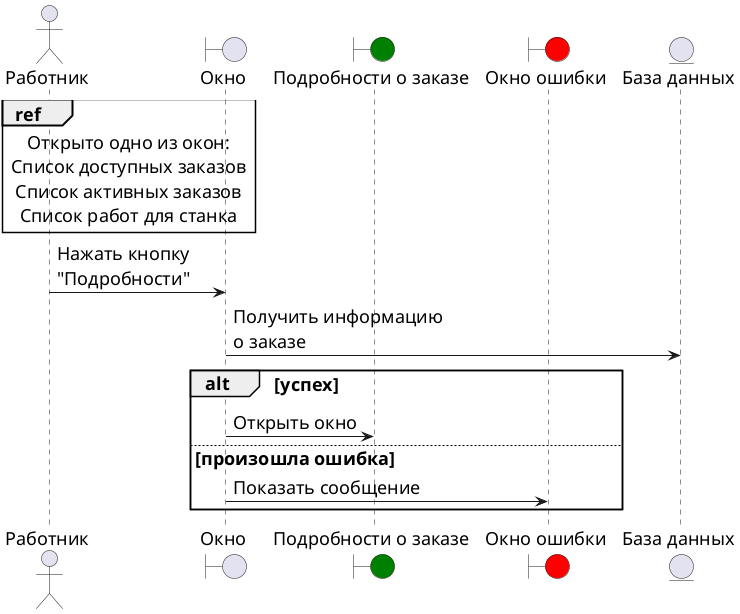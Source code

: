 @startuml description_order_sequence

skinparam defaultFontSize 18

actor Работник as worker

boundary "Окно" as window_screen
boundary "Подробности о заказе" as order_description_screen #green
boundary "Окно ошибки" as error_screen #red

entity "База данных" as db

ref over worker, window_screen
Открыто одно из окон:
Список доступных заказов
Список активных заказов
Список работ для станка
end ref

worker -> window_screen : Нажать кнопку\n"Подробности"
window_screen -> db : Получить информацию\nо заказе

entity "База данных" as db

alt успех
  window_screen -> order_description_screen : Открыть окно
else произошла ошибка
  window_screen -> error_screen : Показать сообщение
end

@enduml